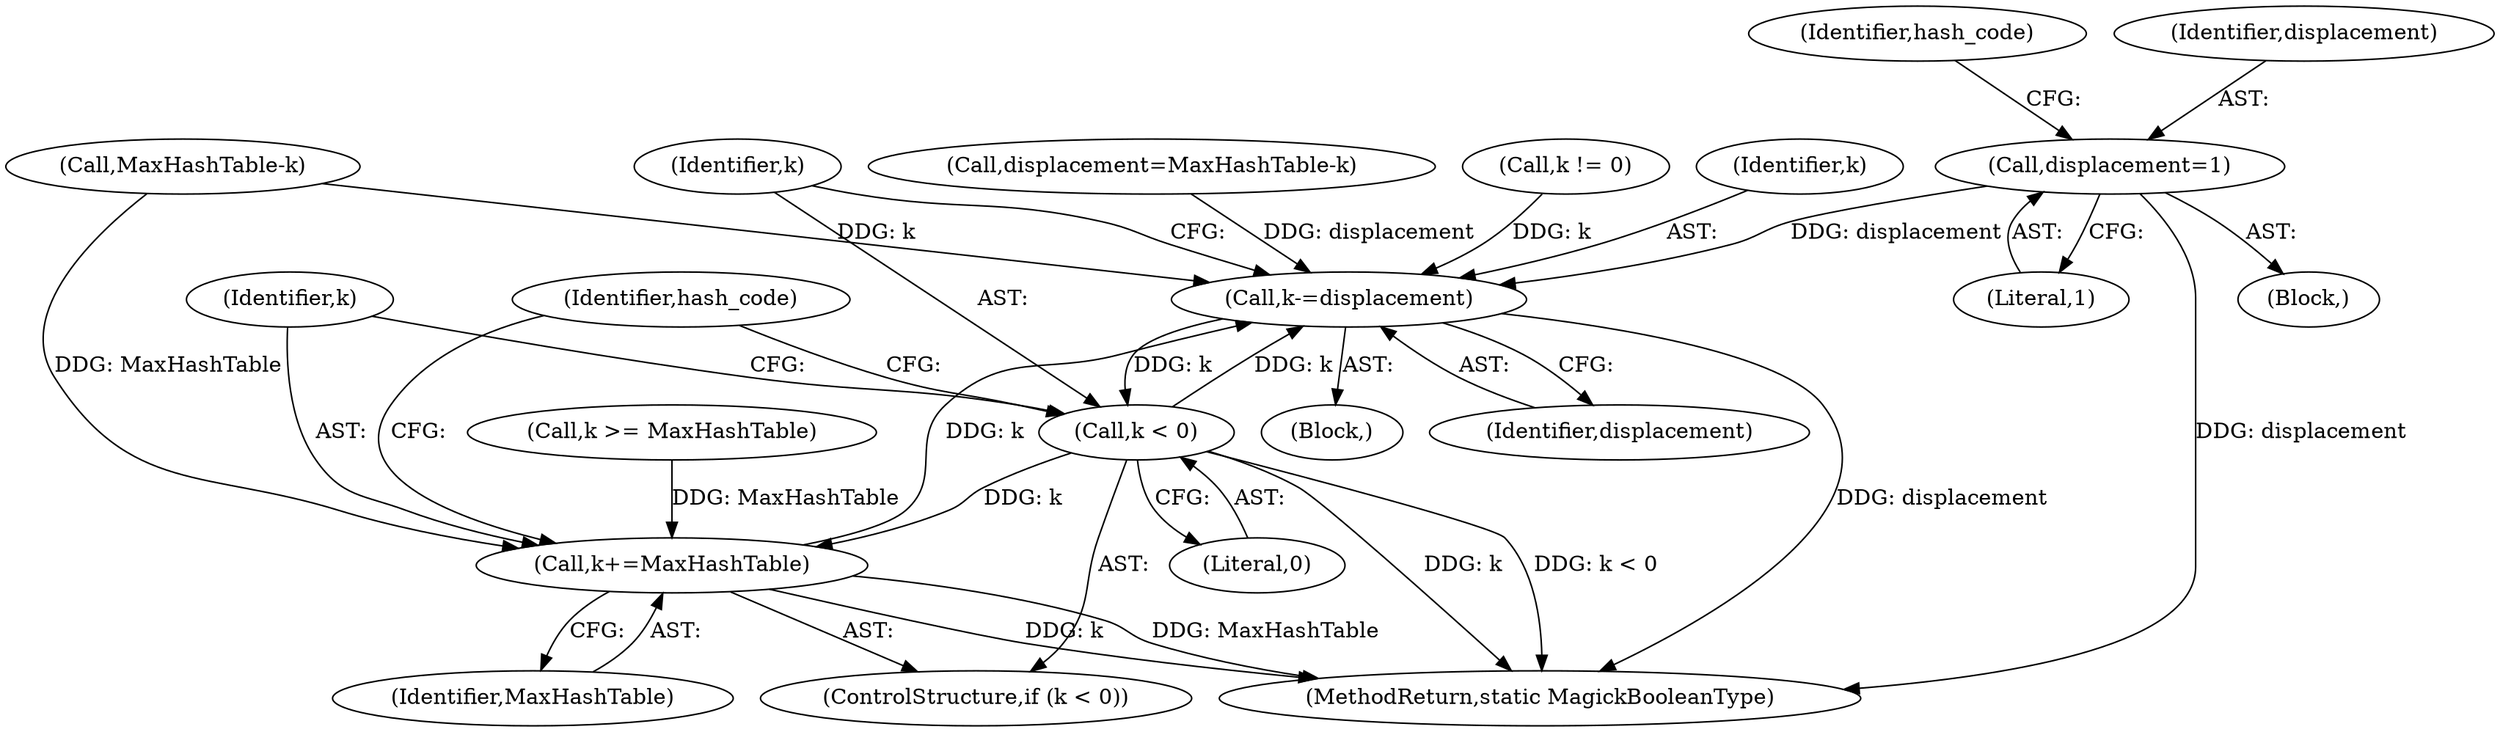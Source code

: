 digraph "1_ImageMagick6_61135001a625364e29bdce83832f043eebde7b5a_0@del" {
"1000536" [label="(Call,displacement=1)"];
"1000578" [label="(Call,k-=displacement)"];
"1000582" [label="(Call,k < 0)"];
"1000585" [label="(Call,k+=MaxHashTable)"];
"1000527" [label="(Call,k >= MaxHashTable)"];
"1000586" [label="(Identifier,k)"];
"1000571" [label="(Call,displacement=MaxHashTable-k)"];
"1000542" [label="(Identifier,hash_code)"];
"1000580" [label="(Identifier,displacement)"];
"1000573" [label="(Call,MaxHashTable-k)"];
"1000581" [label="(ControlStructure,if (k < 0))"];
"1000578" [label="(Call,k-=displacement)"];
"1000568" [label="(Call,k != 0)"];
"1000584" [label="(Literal,0)"];
"1000579" [label="(Identifier,k)"];
"1000591" [label="(Identifier,hash_code)"];
"1000583" [label="(Identifier,k)"];
"1000537" [label="(Identifier,displacement)"];
"1000849" [label="(MethodReturn,static MagickBooleanType)"];
"1000538" [label="(Literal,1)"];
"1000582" [label="(Call,k < 0)"];
"1000536" [label="(Call,displacement=1)"];
"1000587" [label="(Identifier,MaxHashTable)"];
"1000497" [label="(Block,)"];
"1000577" [label="(Block,)"];
"1000585" [label="(Call,k+=MaxHashTable)"];
"1000536" -> "1000497"  [label="AST: "];
"1000536" -> "1000538"  [label="CFG: "];
"1000537" -> "1000536"  [label="AST: "];
"1000538" -> "1000536"  [label="AST: "];
"1000542" -> "1000536"  [label="CFG: "];
"1000536" -> "1000849"  [label="DDG: displacement"];
"1000536" -> "1000578"  [label="DDG: displacement"];
"1000578" -> "1000577"  [label="AST: "];
"1000578" -> "1000580"  [label="CFG: "];
"1000579" -> "1000578"  [label="AST: "];
"1000580" -> "1000578"  [label="AST: "];
"1000583" -> "1000578"  [label="CFG: "];
"1000578" -> "1000849"  [label="DDG: displacement"];
"1000571" -> "1000578"  [label="DDG: displacement"];
"1000573" -> "1000578"  [label="DDG: k"];
"1000568" -> "1000578"  [label="DDG: k"];
"1000582" -> "1000578"  [label="DDG: k"];
"1000585" -> "1000578"  [label="DDG: k"];
"1000578" -> "1000582"  [label="DDG: k"];
"1000582" -> "1000581"  [label="AST: "];
"1000582" -> "1000584"  [label="CFG: "];
"1000583" -> "1000582"  [label="AST: "];
"1000584" -> "1000582"  [label="AST: "];
"1000586" -> "1000582"  [label="CFG: "];
"1000591" -> "1000582"  [label="CFG: "];
"1000582" -> "1000849"  [label="DDG: k"];
"1000582" -> "1000849"  [label="DDG: k < 0"];
"1000582" -> "1000585"  [label="DDG: k"];
"1000585" -> "1000581"  [label="AST: "];
"1000585" -> "1000587"  [label="CFG: "];
"1000586" -> "1000585"  [label="AST: "];
"1000587" -> "1000585"  [label="AST: "];
"1000591" -> "1000585"  [label="CFG: "];
"1000585" -> "1000849"  [label="DDG: k"];
"1000585" -> "1000849"  [label="DDG: MaxHashTable"];
"1000573" -> "1000585"  [label="DDG: MaxHashTable"];
"1000527" -> "1000585"  [label="DDG: MaxHashTable"];
}
